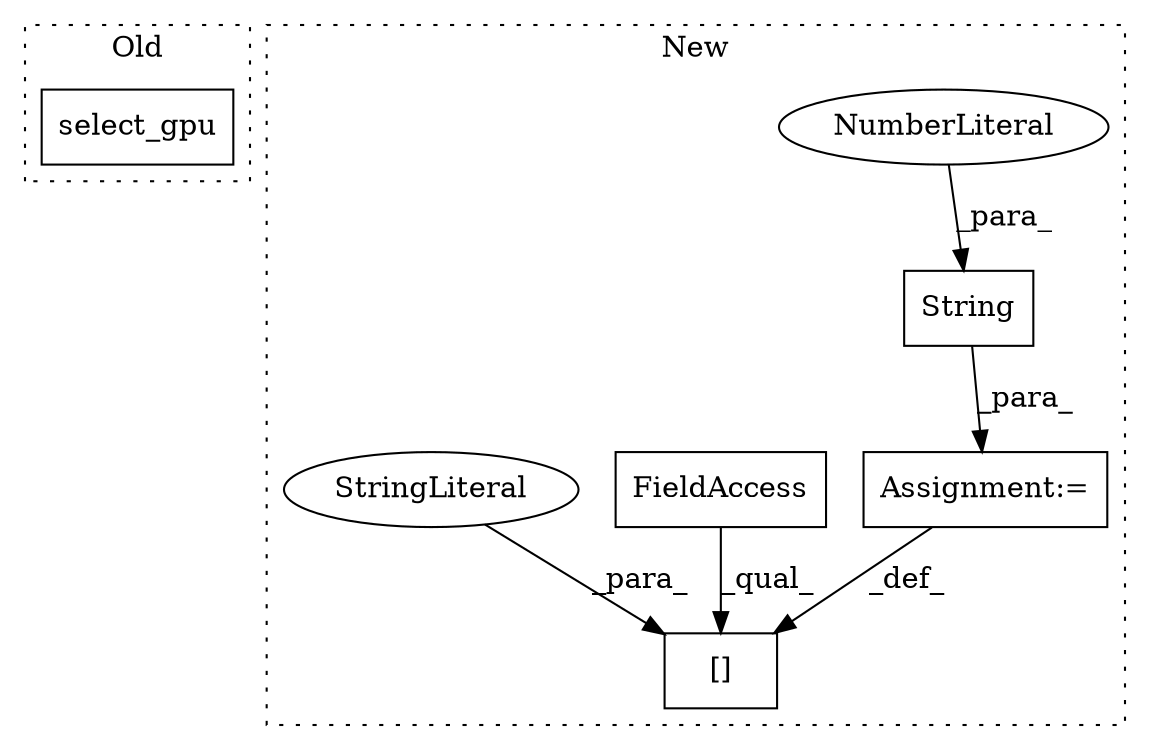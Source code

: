 digraph G {
subgraph cluster0 {
1 [label="select_gpu" a="32" s="732" l="12" shape="box"];
label = "Old";
style="dotted";
}
subgraph cluster1 {
2 [label="String" a="32" s="721,729" l="7,1" shape="box"];
3 [label="[]" a="2" s="686,719" l="11,1" shape="box"];
4 [label="NumberLiteral" a="34" s="728" l="1" shape="ellipse"];
5 [label="FieldAccess" a="22" s="686" l="10" shape="box"];
6 [label="StringLiteral" a="45" s="697" l="22" shape="ellipse"];
7 [label="Assignment:=" a="7" s="720" l="1" shape="box"];
label = "New";
style="dotted";
}
2 -> 7 [label="_para_"];
4 -> 2 [label="_para_"];
5 -> 3 [label="_qual_"];
6 -> 3 [label="_para_"];
7 -> 3 [label="_def_"];
}
